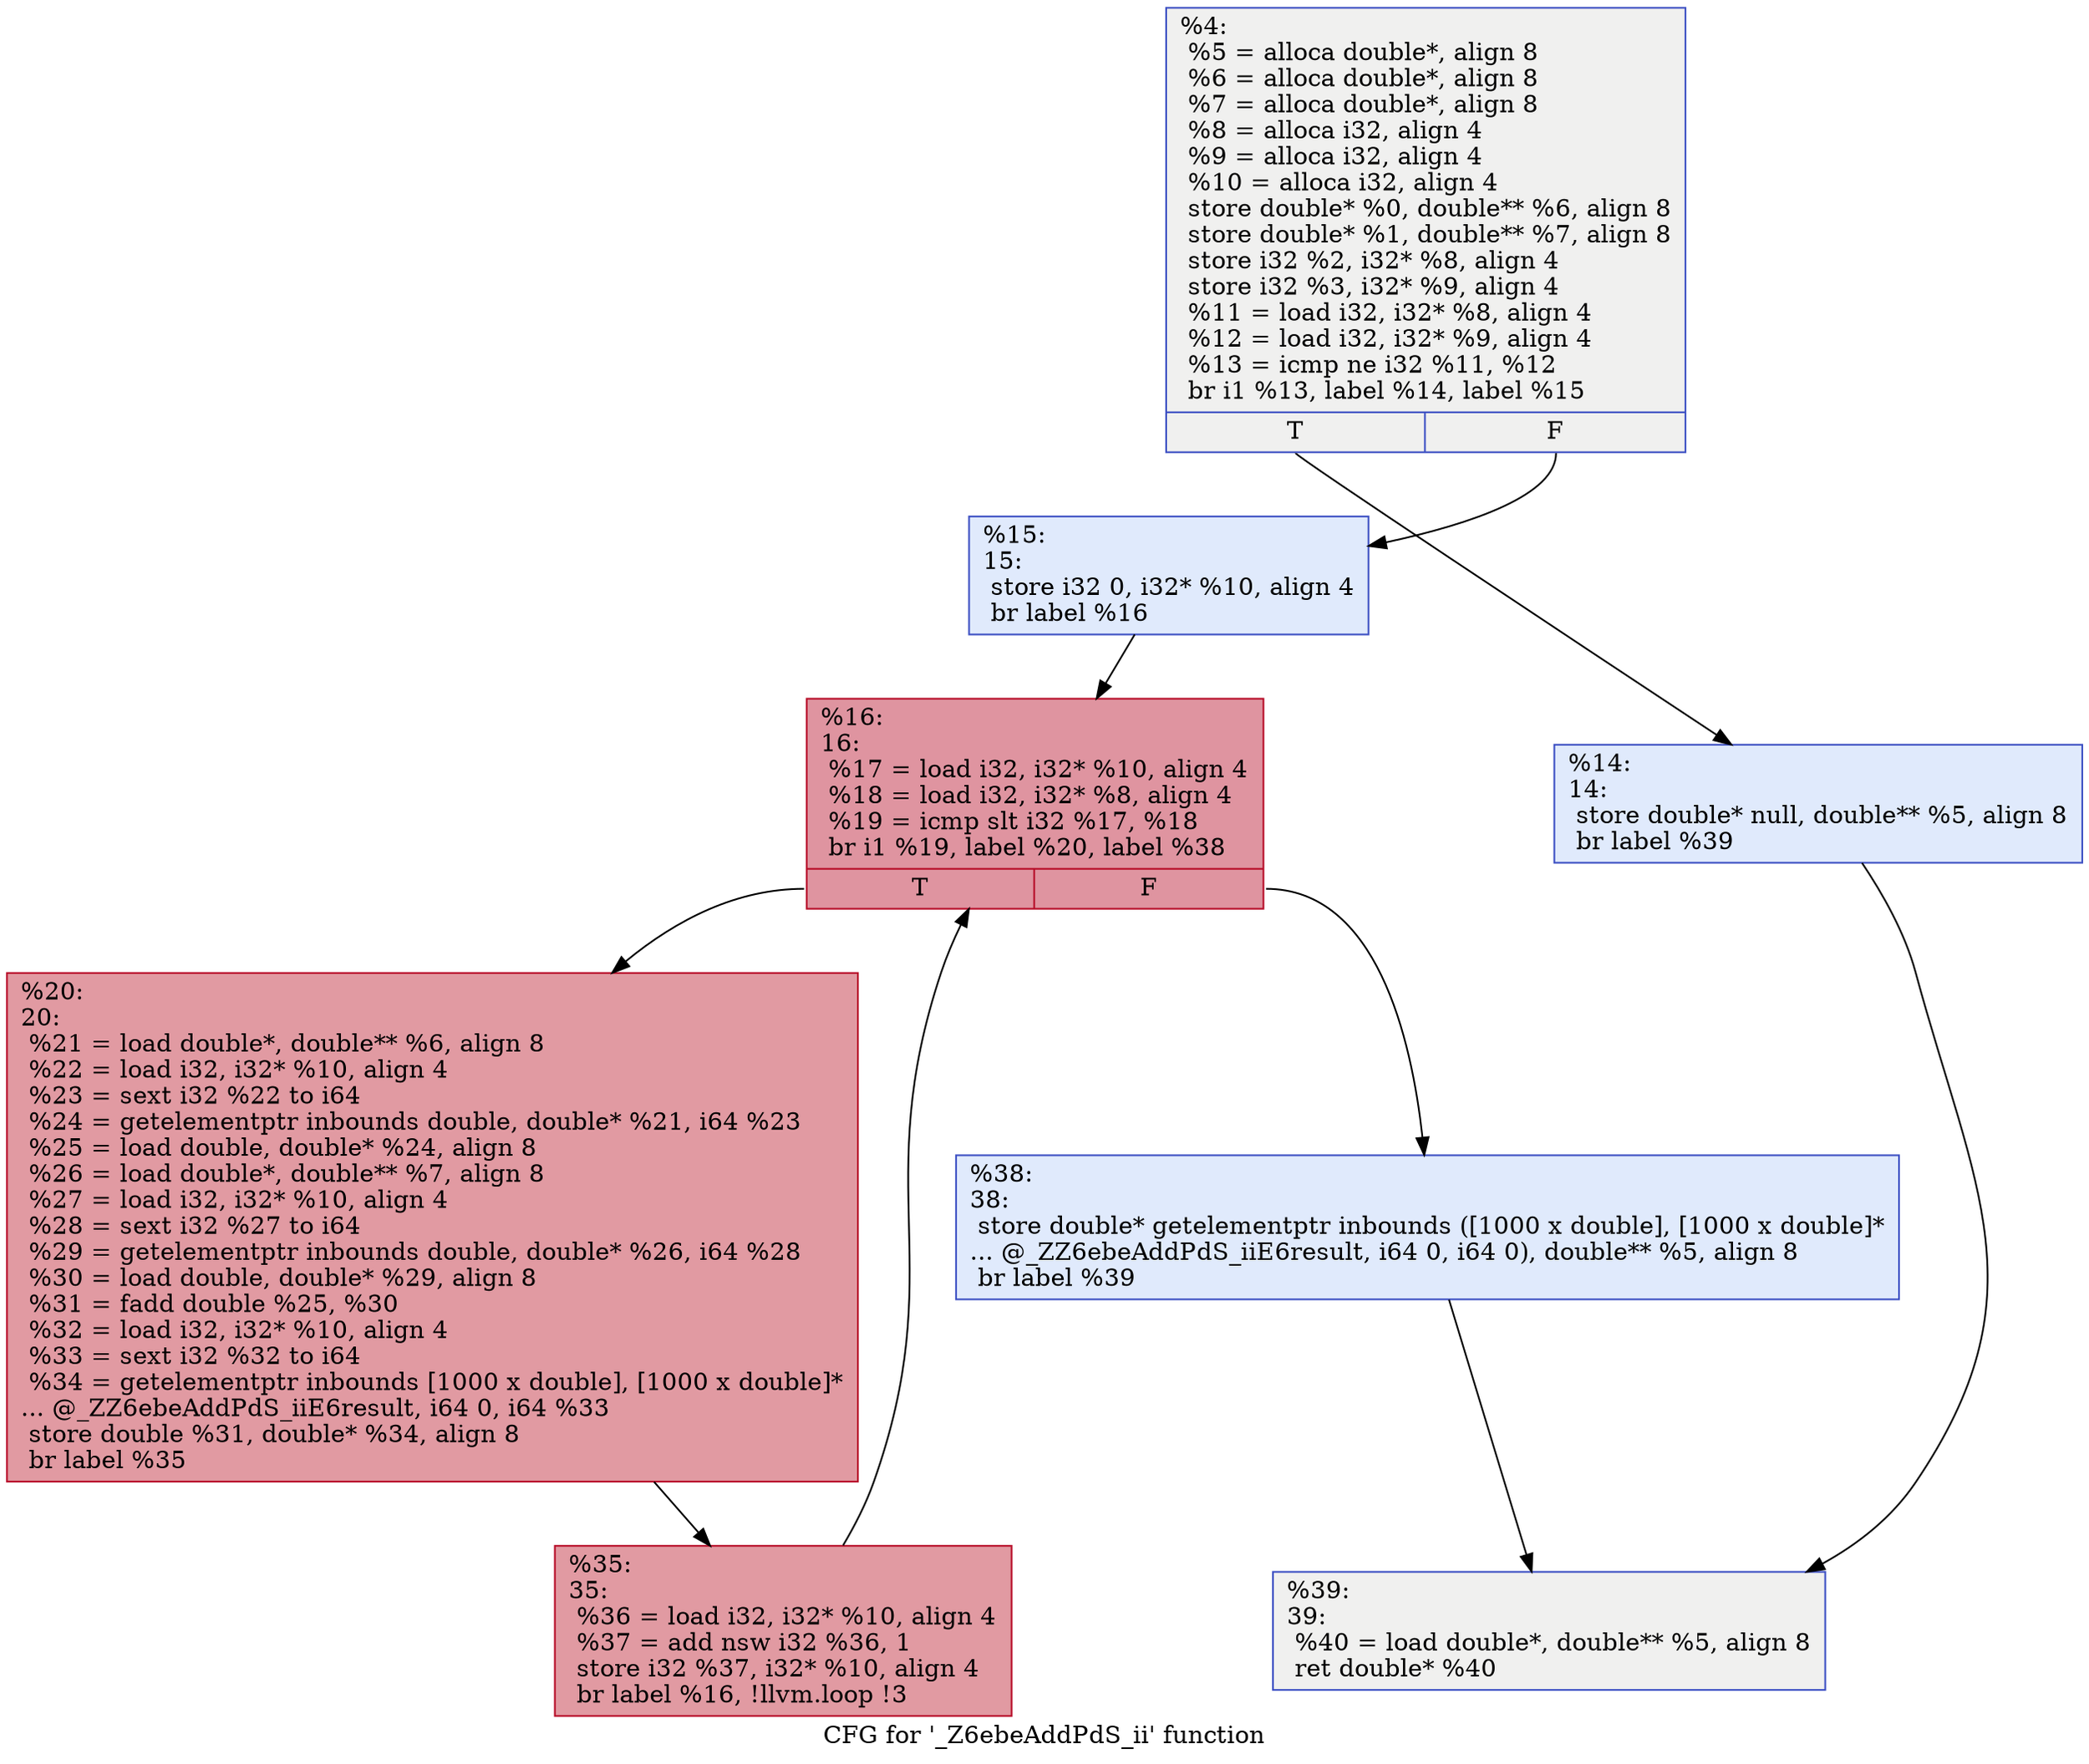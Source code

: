 digraph "CFG for '_Z6ebeAddPdS_ii' function" {
	label="CFG for '_Z6ebeAddPdS_ii' function";

	Node0x144c81d0c10 [shape=record,color="#3d50c3ff", style=filled, fillcolor="#dedcdb70",label="{%4:\l  %5 = alloca double*, align 8\l  %6 = alloca double*, align 8\l  %7 = alloca double*, align 8\l  %8 = alloca i32, align 4\l  %9 = alloca i32, align 4\l  %10 = alloca i32, align 4\l  store double* %0, double** %6, align 8\l  store double* %1, double** %7, align 8\l  store i32 %2, i32* %8, align 4\l  store i32 %3, i32* %9, align 4\l  %11 = load i32, i32* %8, align 4\l  %12 = load i32, i32* %9, align 4\l  %13 = icmp ne i32 %11, %12\l  br i1 %13, label %14, label %15\l|{<s0>T|<s1>F}}"];
	Node0x144c81d0c10:s0 -> Node0x144c81d0d00;
	Node0x144c81d0c10:s1 -> Node0x144c81d1930;
	Node0x144c81d0d00 [shape=record,color="#3d50c3ff", style=filled, fillcolor="#b9d0f970",label="{%14:\l14:                                               \l  store double* null, double** %5, align 8\l  br label %39\l}"];
	Node0x144c81d0d00 -> Node0x144c81d0da0;
	Node0x144c81d1930 [shape=record,color="#3d50c3ff", style=filled, fillcolor="#b9d0f970",label="{%15:\l15:                                               \l  store i32 0, i32* %10, align 4\l  br label %16\l}"];
	Node0x144c81d1930 -> Node0x144c81d1200;
	Node0x144c81d1200 [shape=record,color="#b70d28ff", style=filled, fillcolor="#b70d2870",label="{%16:\l16:                                               \l  %17 = load i32, i32* %10, align 4\l  %18 = load i32, i32* %8, align 4\l  %19 = icmp slt i32 %17, %18\l  br i1 %19, label %20, label %38\l|{<s0>T|<s1>F}}"];
	Node0x144c81d1200:s0 -> Node0x144c81d0ee0;
	Node0x144c81d1200:s1 -> Node0x144c81d1bb0;
	Node0x144c81d0ee0 [shape=record,color="#b70d28ff", style=filled, fillcolor="#bb1b2c70",label="{%20:\l20:                                               \l  %21 = load double*, double** %6, align 8\l  %22 = load i32, i32* %10, align 4\l  %23 = sext i32 %22 to i64\l  %24 = getelementptr inbounds double, double* %21, i64 %23\l  %25 = load double, double* %24, align 8\l  %26 = load double*, double** %7, align 8\l  %27 = load i32, i32* %10, align 4\l  %28 = sext i32 %27 to i64\l  %29 = getelementptr inbounds double, double* %26, i64 %28\l  %30 = load double, double* %29, align 8\l  %31 = fadd double %25, %30\l  %32 = load i32, i32* %10, align 4\l  %33 = sext i32 %32 to i64\l  %34 = getelementptr inbounds [1000 x double], [1000 x double]*\l... @_ZZ6ebeAddPdS_iiE6result, i64 0, i64 %33\l  store double %31, double* %34, align 8\l  br label %35\l}"];
	Node0x144c81d0ee0 -> Node0x144c81d1840;
	Node0x144c81d1840 [shape=record,color="#b70d28ff", style=filled, fillcolor="#bb1b2c70",label="{%35:\l35:                                               \l  %36 = load i32, i32* %10, align 4\l  %37 = add nsw i32 %36, 1\l  store i32 %37, i32* %10, align 4\l  br label %16, !llvm.loop !3\l}"];
	Node0x144c81d1840 -> Node0x144c81d1200;
	Node0x144c81d1bb0 [shape=record,color="#3d50c3ff", style=filled, fillcolor="#b9d0f970",label="{%38:\l38:                                               \l  store double* getelementptr inbounds ([1000 x double], [1000 x double]*\l... @_ZZ6ebeAddPdS_iiE6result, i64 0, i64 0), double** %5, align 8\l  br label %39\l}"];
	Node0x144c81d1bb0 -> Node0x144c81d0da0;
	Node0x144c81d0da0 [shape=record,color="#3d50c3ff", style=filled, fillcolor="#dedcdb70",label="{%39:\l39:                                               \l  %40 = load double*, double** %5, align 8\l  ret double* %40\l}"];
}
